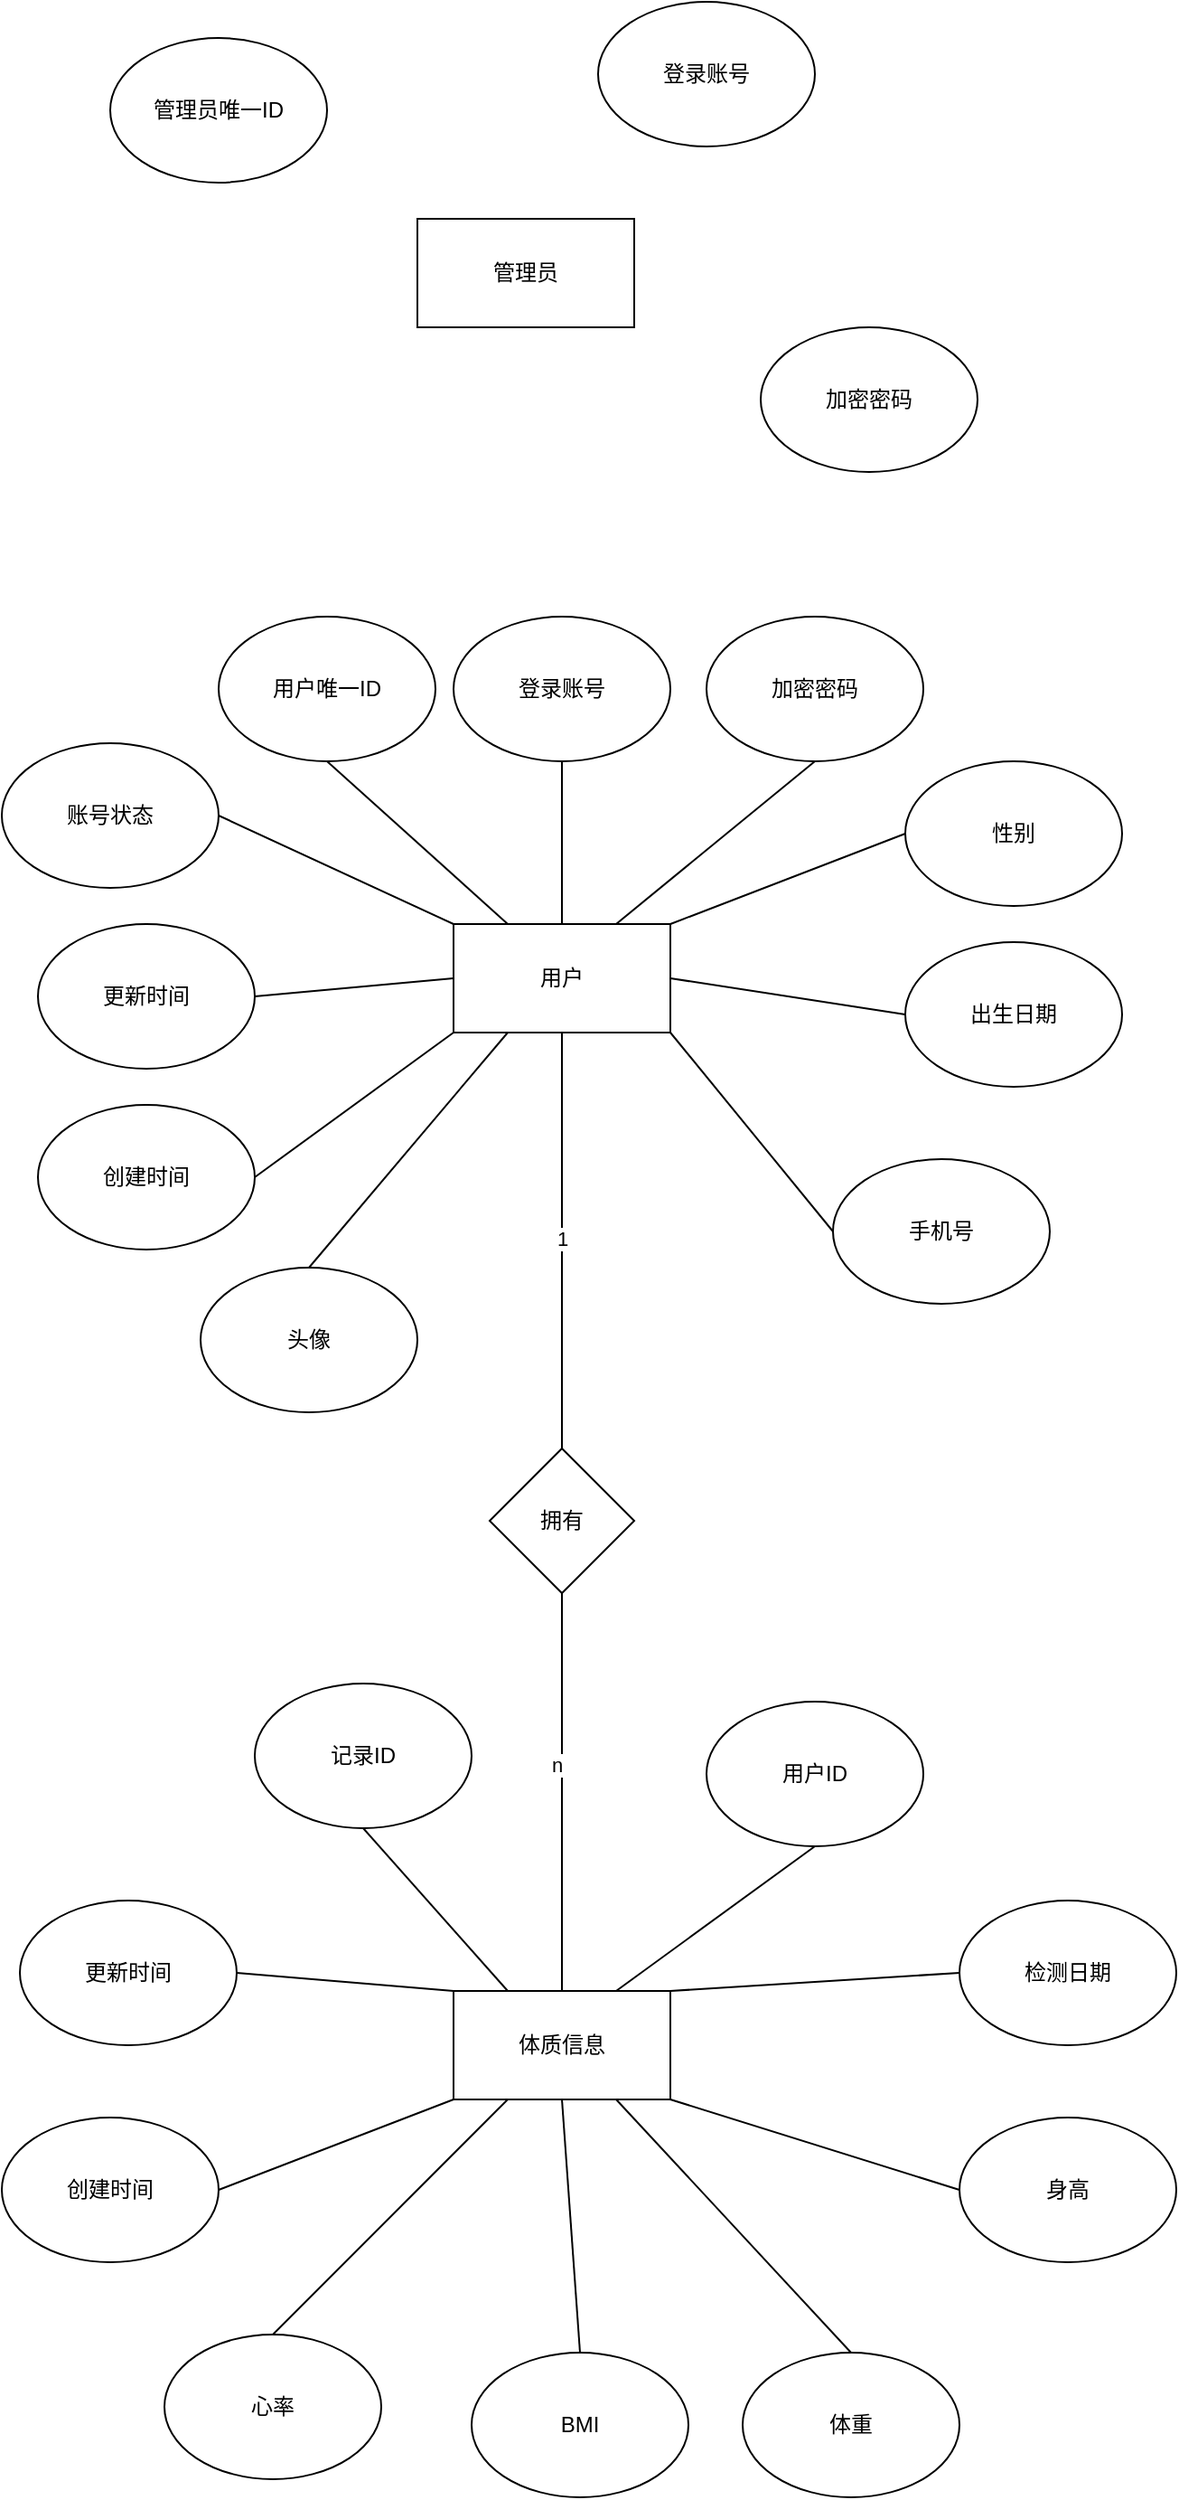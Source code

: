 <mxfile version="27.0.3">
  <diagram id="R2lEEEUBdFMjLlhIrx00" name="Page-1">
    <mxGraphModel dx="948" dy="580" grid="1" gridSize="10" guides="1" tooltips="1" connect="1" arrows="1" fold="1" page="1" pageScale="1" pageWidth="850" pageHeight="1100" math="0" shadow="0" extFonts="Permanent Marker^https://fonts.googleapis.com/css?family=Permanent+Marker">
      <root>
        <mxCell id="0" />
        <mxCell id="1" parent="0" />
        <mxCell id="flklW_hbpzhQS2hQIJ5l-1" value="管理员" style="rounded=0;whiteSpace=wrap;html=1;" vertex="1" parent="1">
          <mxGeometry x="310" y="190" width="120" height="60" as="geometry" />
        </mxCell>
        <mxCell id="flklW_hbpzhQS2hQIJ5l-2" value="管理员唯一ID" style="ellipse;whiteSpace=wrap;html=1;" vertex="1" parent="1">
          <mxGeometry x="140" y="90" width="120" height="80" as="geometry" />
        </mxCell>
        <mxCell id="flklW_hbpzhQS2hQIJ5l-3" value="登录账号" style="ellipse;whiteSpace=wrap;html=1;" vertex="1" parent="1">
          <mxGeometry x="410" y="70" width="120" height="80" as="geometry" />
        </mxCell>
        <mxCell id="flklW_hbpzhQS2hQIJ5l-4" value="加密密码" style="ellipse;whiteSpace=wrap;html=1;" vertex="1" parent="1">
          <mxGeometry x="500" y="250" width="120" height="80" as="geometry" />
        </mxCell>
        <mxCell id="flklW_hbpzhQS2hQIJ5l-5" value="用户" style="rounded=0;whiteSpace=wrap;html=1;" vertex="1" parent="1">
          <mxGeometry x="330" y="580" width="120" height="60" as="geometry" />
        </mxCell>
        <mxCell id="flklW_hbpzhQS2hQIJ5l-6" value="用户唯一ID" style="ellipse;whiteSpace=wrap;html=1;" vertex="1" parent="1">
          <mxGeometry x="200" y="410" width="120" height="80" as="geometry" />
        </mxCell>
        <mxCell id="flklW_hbpzhQS2hQIJ5l-7" value="登录账号" style="ellipse;whiteSpace=wrap;html=1;" vertex="1" parent="1">
          <mxGeometry x="330" y="410" width="120" height="80" as="geometry" />
        </mxCell>
        <mxCell id="flklW_hbpzhQS2hQIJ5l-8" value="加密密码" style="ellipse;whiteSpace=wrap;html=1;" vertex="1" parent="1">
          <mxGeometry x="470" y="410" width="120" height="80" as="geometry" />
        </mxCell>
        <mxCell id="flklW_hbpzhQS2hQIJ5l-9" value="性别" style="ellipse;whiteSpace=wrap;html=1;" vertex="1" parent="1">
          <mxGeometry x="580" y="490" width="120" height="80" as="geometry" />
        </mxCell>
        <mxCell id="flklW_hbpzhQS2hQIJ5l-10" value="出生日期" style="ellipse;whiteSpace=wrap;html=1;" vertex="1" parent="1">
          <mxGeometry x="580" y="590" width="120" height="80" as="geometry" />
        </mxCell>
        <mxCell id="flklW_hbpzhQS2hQIJ5l-11" value="手机号" style="ellipse;whiteSpace=wrap;html=1;" vertex="1" parent="1">
          <mxGeometry x="540" y="710" width="120" height="80" as="geometry" />
        </mxCell>
        <mxCell id="flklW_hbpzhQS2hQIJ5l-12" value="头像" style="ellipse;whiteSpace=wrap;html=1;" vertex="1" parent="1">
          <mxGeometry x="190" y="770" width="120" height="80" as="geometry" />
        </mxCell>
        <mxCell id="flklW_hbpzhQS2hQIJ5l-13" value="创建时间" style="ellipse;whiteSpace=wrap;html=1;" vertex="1" parent="1">
          <mxGeometry x="100" y="680" width="120" height="80" as="geometry" />
        </mxCell>
        <mxCell id="flklW_hbpzhQS2hQIJ5l-14" value="更新时间" style="ellipse;whiteSpace=wrap;html=1;" vertex="1" parent="1">
          <mxGeometry x="100" y="580" width="120" height="80" as="geometry" />
        </mxCell>
        <mxCell id="flklW_hbpzhQS2hQIJ5l-15" value="账号状态" style="ellipse;whiteSpace=wrap;html=1;" vertex="1" parent="1">
          <mxGeometry x="80" y="480" width="120" height="80" as="geometry" />
        </mxCell>
        <mxCell id="flklW_hbpzhQS2hQIJ5l-16" value="体质信息" style="rounded=0;whiteSpace=wrap;html=1;" vertex="1" parent="1">
          <mxGeometry x="330" y="1170" width="120" height="60" as="geometry" />
        </mxCell>
        <mxCell id="flklW_hbpzhQS2hQIJ5l-17" value="记录ID" style="ellipse;whiteSpace=wrap;html=1;" vertex="1" parent="1">
          <mxGeometry x="220" y="1000" width="120" height="80" as="geometry" />
        </mxCell>
        <mxCell id="flklW_hbpzhQS2hQIJ5l-18" value="用户ID" style="ellipse;whiteSpace=wrap;html=1;" vertex="1" parent="1">
          <mxGeometry x="470" y="1010" width="120" height="80" as="geometry" />
        </mxCell>
        <mxCell id="flklW_hbpzhQS2hQIJ5l-19" value="检测日期" style="ellipse;whiteSpace=wrap;html=1;" vertex="1" parent="1">
          <mxGeometry x="610" y="1120" width="120" height="80" as="geometry" />
        </mxCell>
        <mxCell id="flklW_hbpzhQS2hQIJ5l-20" value="身高" style="ellipse;whiteSpace=wrap;html=1;" vertex="1" parent="1">
          <mxGeometry x="610" y="1240" width="120" height="80" as="geometry" />
        </mxCell>
        <mxCell id="flklW_hbpzhQS2hQIJ5l-21" value="体重" style="ellipse;whiteSpace=wrap;html=1;" vertex="1" parent="1">
          <mxGeometry x="490" y="1370" width="120" height="80" as="geometry" />
        </mxCell>
        <mxCell id="flklW_hbpzhQS2hQIJ5l-22" value="BMI" style="ellipse;whiteSpace=wrap;html=1;" vertex="1" parent="1">
          <mxGeometry x="340" y="1370" width="120" height="80" as="geometry" />
        </mxCell>
        <mxCell id="flklW_hbpzhQS2hQIJ5l-23" value="心率" style="ellipse;whiteSpace=wrap;html=1;" vertex="1" parent="1">
          <mxGeometry x="170" y="1360" width="120" height="80" as="geometry" />
        </mxCell>
        <mxCell id="flklW_hbpzhQS2hQIJ5l-24" value="创建时间" style="ellipse;whiteSpace=wrap;html=1;" vertex="1" parent="1">
          <mxGeometry x="80" y="1240" width="120" height="80" as="geometry" />
        </mxCell>
        <mxCell id="flklW_hbpzhQS2hQIJ5l-25" value="更新时间" style="ellipse;whiteSpace=wrap;html=1;" vertex="1" parent="1">
          <mxGeometry x="90" y="1120" width="120" height="80" as="geometry" />
        </mxCell>
        <mxCell id="flklW_hbpzhQS2hQIJ5l-26" value="" style="endArrow=none;html=1;rounded=0;exitX=0.75;exitY=0;exitDx=0;exitDy=0;entryX=0.5;entryY=1;entryDx=0;entryDy=0;" edge="1" parent="1" source="flklW_hbpzhQS2hQIJ5l-16" target="flklW_hbpzhQS2hQIJ5l-18">
          <mxGeometry width="50" height="50" relative="1" as="geometry">
            <mxPoint x="410" y="1310" as="sourcePoint" />
            <mxPoint x="460" y="1260" as="targetPoint" />
          </mxGeometry>
        </mxCell>
        <mxCell id="flklW_hbpzhQS2hQIJ5l-27" value="" style="endArrow=none;html=1;rounded=0;exitX=1;exitY=0;exitDx=0;exitDy=0;entryX=0;entryY=0.5;entryDx=0;entryDy=0;" edge="1" parent="1" source="flklW_hbpzhQS2hQIJ5l-16" target="flklW_hbpzhQS2hQIJ5l-19">
          <mxGeometry width="50" height="50" relative="1" as="geometry">
            <mxPoint x="500" y="1300" as="sourcePoint" />
            <mxPoint x="550" y="1250" as="targetPoint" />
          </mxGeometry>
        </mxCell>
        <mxCell id="flklW_hbpzhQS2hQIJ5l-28" value="" style="endArrow=none;html=1;rounded=0;exitX=1;exitY=1;exitDx=0;exitDy=0;entryX=0;entryY=0.5;entryDx=0;entryDy=0;" edge="1" parent="1" source="flklW_hbpzhQS2hQIJ5l-16" target="flklW_hbpzhQS2hQIJ5l-20">
          <mxGeometry width="50" height="50" relative="1" as="geometry">
            <mxPoint x="500" y="1310" as="sourcePoint" />
            <mxPoint x="550" y="1260" as="targetPoint" />
          </mxGeometry>
        </mxCell>
        <mxCell id="flklW_hbpzhQS2hQIJ5l-29" value="" style="endArrow=none;html=1;rounded=0;exitX=0.75;exitY=1;exitDx=0;exitDy=0;entryX=0.5;entryY=0;entryDx=0;entryDy=0;" edge="1" parent="1" source="flklW_hbpzhQS2hQIJ5l-16" target="flklW_hbpzhQS2hQIJ5l-21">
          <mxGeometry width="50" height="50" relative="1" as="geometry">
            <mxPoint x="400" y="1370" as="sourcePoint" />
            <mxPoint x="450" y="1320" as="targetPoint" />
          </mxGeometry>
        </mxCell>
        <mxCell id="flklW_hbpzhQS2hQIJ5l-30" value="" style="endArrow=none;html=1;rounded=0;entryX=0.5;entryY=1;entryDx=0;entryDy=0;exitX=0.5;exitY=0;exitDx=0;exitDy=0;" edge="1" parent="1" source="flklW_hbpzhQS2hQIJ5l-22" target="flklW_hbpzhQS2hQIJ5l-16">
          <mxGeometry width="50" height="50" relative="1" as="geometry">
            <mxPoint x="340" y="1340" as="sourcePoint" />
            <mxPoint x="390" y="1290" as="targetPoint" />
          </mxGeometry>
        </mxCell>
        <mxCell id="flklW_hbpzhQS2hQIJ5l-31" value="" style="endArrow=none;html=1;rounded=0;entryX=0.25;entryY=1;entryDx=0;entryDy=0;exitX=0.5;exitY=0;exitDx=0;exitDy=0;" edge="1" parent="1" source="flklW_hbpzhQS2hQIJ5l-23" target="flklW_hbpzhQS2hQIJ5l-16">
          <mxGeometry width="50" height="50" relative="1" as="geometry">
            <mxPoint x="280" y="1320" as="sourcePoint" />
            <mxPoint x="330" y="1270" as="targetPoint" />
          </mxGeometry>
        </mxCell>
        <mxCell id="flklW_hbpzhQS2hQIJ5l-32" value="" style="endArrow=none;html=1;rounded=0;entryX=0;entryY=1;entryDx=0;entryDy=0;exitX=1;exitY=0.5;exitDx=0;exitDy=0;" edge="1" parent="1" source="flklW_hbpzhQS2hQIJ5l-24" target="flklW_hbpzhQS2hQIJ5l-16">
          <mxGeometry width="50" height="50" relative="1" as="geometry">
            <mxPoint x="240" y="1310" as="sourcePoint" />
            <mxPoint x="290" y="1260" as="targetPoint" />
          </mxGeometry>
        </mxCell>
        <mxCell id="flklW_hbpzhQS2hQIJ5l-33" value="" style="endArrow=none;html=1;rounded=0;entryX=0;entryY=0;entryDx=0;entryDy=0;exitX=1;exitY=0.5;exitDx=0;exitDy=0;" edge="1" parent="1" source="flklW_hbpzhQS2hQIJ5l-25" target="flklW_hbpzhQS2hQIJ5l-16">
          <mxGeometry width="50" height="50" relative="1" as="geometry">
            <mxPoint x="250" y="1190" as="sourcePoint" />
            <mxPoint x="300" y="1140" as="targetPoint" />
          </mxGeometry>
        </mxCell>
        <mxCell id="flklW_hbpzhQS2hQIJ5l-34" value="" style="endArrow=none;html=1;rounded=0;exitX=0.5;exitY=1;exitDx=0;exitDy=0;entryX=0.25;entryY=0;entryDx=0;entryDy=0;" edge="1" parent="1" source="flklW_hbpzhQS2hQIJ5l-17" target="flklW_hbpzhQS2hQIJ5l-16">
          <mxGeometry width="50" height="50" relative="1" as="geometry">
            <mxPoint x="330" y="1080" as="sourcePoint" />
            <mxPoint x="380" y="1030" as="targetPoint" />
          </mxGeometry>
        </mxCell>
        <mxCell id="flklW_hbpzhQS2hQIJ5l-35" value="" style="endArrow=none;html=1;rounded=0;exitX=0.5;exitY=0;exitDx=0;exitDy=0;entryX=0.5;entryY=1;entryDx=0;entryDy=0;" edge="1" parent="1" source="flklW_hbpzhQS2hQIJ5l-5" target="flklW_hbpzhQS2hQIJ5l-7">
          <mxGeometry width="50" height="50" relative="1" as="geometry">
            <mxPoint x="380" y="740" as="sourcePoint" />
            <mxPoint x="430" y="690" as="targetPoint" />
          </mxGeometry>
        </mxCell>
        <mxCell id="flklW_hbpzhQS2hQIJ5l-36" value="" style="endArrow=none;html=1;rounded=0;exitX=0.25;exitY=0;exitDx=0;exitDy=0;entryX=0.5;entryY=1;entryDx=0;entryDy=0;" edge="1" parent="1" source="flklW_hbpzhQS2hQIJ5l-5" target="flklW_hbpzhQS2hQIJ5l-6">
          <mxGeometry width="50" height="50" relative="1" as="geometry">
            <mxPoint x="300" y="560" as="sourcePoint" />
            <mxPoint x="350" y="510" as="targetPoint" />
          </mxGeometry>
        </mxCell>
        <mxCell id="flklW_hbpzhQS2hQIJ5l-37" value="" style="endArrow=none;html=1;rounded=0;entryX=0;entryY=0;entryDx=0;entryDy=0;exitX=1;exitY=0.5;exitDx=0;exitDy=0;" edge="1" parent="1" source="flklW_hbpzhQS2hQIJ5l-15" target="flklW_hbpzhQS2hQIJ5l-5">
          <mxGeometry width="50" height="50" relative="1" as="geometry">
            <mxPoint x="230" y="660" as="sourcePoint" />
            <mxPoint x="280" y="610" as="targetPoint" />
          </mxGeometry>
        </mxCell>
        <mxCell id="flklW_hbpzhQS2hQIJ5l-38" value="" style="endArrow=none;html=1;rounded=0;exitX=0.75;exitY=0;exitDx=0;exitDy=0;entryX=0.5;entryY=1;entryDx=0;entryDy=0;" edge="1" parent="1" source="flklW_hbpzhQS2hQIJ5l-5" target="flklW_hbpzhQS2hQIJ5l-8">
          <mxGeometry width="50" height="50" relative="1" as="geometry">
            <mxPoint x="470" y="620" as="sourcePoint" />
            <mxPoint x="520" y="570" as="targetPoint" />
          </mxGeometry>
        </mxCell>
        <mxCell id="flklW_hbpzhQS2hQIJ5l-39" value="" style="endArrow=none;html=1;rounded=0;exitX=1;exitY=0;exitDx=0;exitDy=0;entryX=0;entryY=0.5;entryDx=0;entryDy=0;" edge="1" parent="1" source="flklW_hbpzhQS2hQIJ5l-5" target="flklW_hbpzhQS2hQIJ5l-9">
          <mxGeometry width="50" height="50" relative="1" as="geometry">
            <mxPoint x="520" y="640" as="sourcePoint" />
            <mxPoint x="570" y="590" as="targetPoint" />
          </mxGeometry>
        </mxCell>
        <mxCell id="flklW_hbpzhQS2hQIJ5l-40" value="" style="endArrow=none;html=1;rounded=0;entryX=0;entryY=0.5;entryDx=0;entryDy=0;exitX=1;exitY=0.5;exitDx=0;exitDy=0;" edge="1" parent="1" source="flklW_hbpzhQS2hQIJ5l-14" target="flklW_hbpzhQS2hQIJ5l-5">
          <mxGeometry width="50" height="50" relative="1" as="geometry">
            <mxPoint x="250" y="690" as="sourcePoint" />
            <mxPoint x="300" y="640" as="targetPoint" />
          </mxGeometry>
        </mxCell>
        <mxCell id="flklW_hbpzhQS2hQIJ5l-41" value="" style="endArrow=none;html=1;rounded=0;exitX=1;exitY=0.5;exitDx=0;exitDy=0;entryX=0;entryY=0.5;entryDx=0;entryDy=0;" edge="1" parent="1" source="flklW_hbpzhQS2hQIJ5l-5" target="flklW_hbpzhQS2hQIJ5l-10">
          <mxGeometry width="50" height="50" relative="1" as="geometry">
            <mxPoint x="470" y="700" as="sourcePoint" />
            <mxPoint x="520" y="650" as="targetPoint" />
          </mxGeometry>
        </mxCell>
        <mxCell id="flklW_hbpzhQS2hQIJ5l-42" value="" style="endArrow=none;html=1;rounded=0;entryX=1;entryY=1;entryDx=0;entryDy=0;exitX=0;exitY=0.5;exitDx=0;exitDy=0;" edge="1" parent="1" source="flklW_hbpzhQS2hQIJ5l-11" target="flklW_hbpzhQS2hQIJ5l-5">
          <mxGeometry width="50" height="50" relative="1" as="geometry">
            <mxPoint x="390" y="770" as="sourcePoint" />
            <mxPoint x="440" y="720" as="targetPoint" />
          </mxGeometry>
        </mxCell>
        <mxCell id="flklW_hbpzhQS2hQIJ5l-43" value="" style="endArrow=none;html=1;rounded=0;entryX=0;entryY=1;entryDx=0;entryDy=0;exitX=1;exitY=0.5;exitDx=0;exitDy=0;" edge="1" parent="1" source="flklW_hbpzhQS2hQIJ5l-13" target="flklW_hbpzhQS2hQIJ5l-5">
          <mxGeometry width="50" height="50" relative="1" as="geometry">
            <mxPoint x="260" y="730" as="sourcePoint" />
            <mxPoint x="310" y="680" as="targetPoint" />
          </mxGeometry>
        </mxCell>
        <mxCell id="flklW_hbpzhQS2hQIJ5l-44" value="" style="endArrow=none;html=1;rounded=0;exitX=0.5;exitY=0;exitDx=0;exitDy=0;entryX=0.25;entryY=1;entryDx=0;entryDy=0;" edge="1" parent="1" source="flklW_hbpzhQS2hQIJ5l-12" target="flklW_hbpzhQS2hQIJ5l-5">
          <mxGeometry width="50" height="50" relative="1" as="geometry">
            <mxPoint x="290" y="780" as="sourcePoint" />
            <mxPoint x="340" y="730" as="targetPoint" />
          </mxGeometry>
        </mxCell>
        <mxCell id="flklW_hbpzhQS2hQIJ5l-45" value="拥有" style="rhombus;whiteSpace=wrap;html=1;" vertex="1" parent="1">
          <mxGeometry x="350" y="870" width="80" height="80" as="geometry" />
        </mxCell>
        <mxCell id="flklW_hbpzhQS2hQIJ5l-46" value="" style="endArrow=none;html=1;rounded=0;exitX=0.5;exitY=0;exitDx=0;exitDy=0;entryX=0.5;entryY=1;entryDx=0;entryDy=0;" edge="1" parent="1" source="flklW_hbpzhQS2hQIJ5l-45" target="flklW_hbpzhQS2hQIJ5l-5">
          <mxGeometry width="50" height="50" relative="1" as="geometry">
            <mxPoint x="350" y="820" as="sourcePoint" />
            <mxPoint x="400" y="770" as="targetPoint" />
          </mxGeometry>
        </mxCell>
        <mxCell id="flklW_hbpzhQS2hQIJ5l-48" value="1" style="edgeLabel;html=1;align=center;verticalAlign=middle;resizable=0;points=[];" vertex="1" connectable="0" parent="flklW_hbpzhQS2hQIJ5l-46">
          <mxGeometry x="0.009" relative="1" as="geometry">
            <mxPoint as="offset" />
          </mxGeometry>
        </mxCell>
        <mxCell id="flklW_hbpzhQS2hQIJ5l-47" value="" style="endArrow=none;html=1;rounded=0;entryX=0.5;entryY=1;entryDx=0;entryDy=0;exitX=0.5;exitY=0;exitDx=0;exitDy=0;" edge="1" parent="1" source="flklW_hbpzhQS2hQIJ5l-16" target="flklW_hbpzhQS2hQIJ5l-45">
          <mxGeometry width="50" height="50" relative="1" as="geometry">
            <mxPoint x="230" y="1010" as="sourcePoint" />
            <mxPoint x="280" y="960" as="targetPoint" />
          </mxGeometry>
        </mxCell>
        <mxCell id="flklW_hbpzhQS2hQIJ5l-50" value="n" style="edgeLabel;html=1;align=center;verticalAlign=middle;resizable=0;points=[];" vertex="1" connectable="0" parent="flklW_hbpzhQS2hQIJ5l-47">
          <mxGeometry x="0.136" y="3" relative="1" as="geometry">
            <mxPoint as="offset" />
          </mxGeometry>
        </mxCell>
      </root>
    </mxGraphModel>
  </diagram>
</mxfile>
